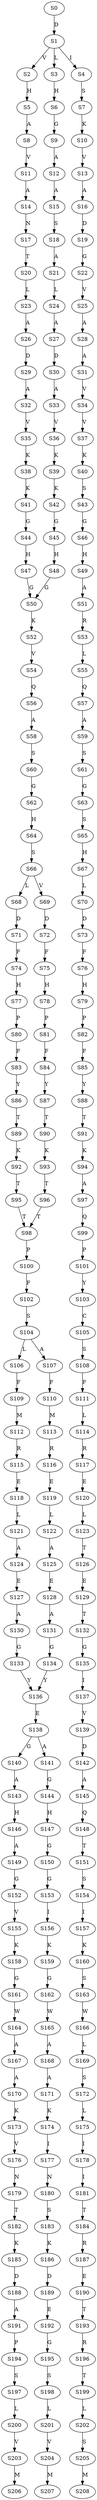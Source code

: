 strict digraph  {
	S0 -> S1 [ label = D ];
	S1 -> S2 [ label = V ];
	S1 -> S3 [ label = L ];
	S1 -> S4 [ label = I ];
	S2 -> S5 [ label = H ];
	S3 -> S6 [ label = H ];
	S4 -> S7 [ label = S ];
	S5 -> S8 [ label = A ];
	S6 -> S9 [ label = G ];
	S7 -> S10 [ label = K ];
	S8 -> S11 [ label = V ];
	S9 -> S12 [ label = A ];
	S10 -> S13 [ label = V ];
	S11 -> S14 [ label = A ];
	S12 -> S15 [ label = A ];
	S13 -> S16 [ label = A ];
	S14 -> S17 [ label = N ];
	S15 -> S18 [ label = S ];
	S16 -> S19 [ label = D ];
	S17 -> S20 [ label = T ];
	S18 -> S21 [ label = A ];
	S19 -> S22 [ label = G ];
	S20 -> S23 [ label = L ];
	S21 -> S24 [ label = L ];
	S22 -> S25 [ label = V ];
	S23 -> S26 [ label = A ];
	S24 -> S27 [ label = A ];
	S25 -> S28 [ label = A ];
	S26 -> S29 [ label = D ];
	S27 -> S30 [ label = D ];
	S28 -> S31 [ label = A ];
	S29 -> S32 [ label = A ];
	S30 -> S33 [ label = A ];
	S31 -> S34 [ label = V ];
	S32 -> S35 [ label = V ];
	S33 -> S36 [ label = V ];
	S34 -> S37 [ label = V ];
	S35 -> S38 [ label = K ];
	S36 -> S39 [ label = K ];
	S37 -> S40 [ label = K ];
	S38 -> S41 [ label = K ];
	S39 -> S42 [ label = K ];
	S40 -> S43 [ label = S ];
	S41 -> S44 [ label = G ];
	S42 -> S45 [ label = G ];
	S43 -> S46 [ label = G ];
	S44 -> S47 [ label = H ];
	S45 -> S48 [ label = H ];
	S46 -> S49 [ label = H ];
	S47 -> S50 [ label = G ];
	S48 -> S50 [ label = G ];
	S49 -> S51 [ label = A ];
	S50 -> S52 [ label = K ];
	S51 -> S53 [ label = R ];
	S52 -> S54 [ label = V ];
	S53 -> S55 [ label = L ];
	S54 -> S56 [ label = Q ];
	S55 -> S57 [ label = Q ];
	S56 -> S58 [ label = A ];
	S57 -> S59 [ label = A ];
	S58 -> S60 [ label = S ];
	S59 -> S61 [ label = S ];
	S60 -> S62 [ label = G ];
	S61 -> S63 [ label = G ];
	S62 -> S64 [ label = H ];
	S63 -> S65 [ label = S ];
	S64 -> S66 [ label = S ];
	S65 -> S67 [ label = H ];
	S66 -> S68 [ label = L ];
	S66 -> S69 [ label = V ];
	S67 -> S70 [ label = L ];
	S68 -> S71 [ label = D ];
	S69 -> S72 [ label = D ];
	S70 -> S73 [ label = D ];
	S71 -> S74 [ label = F ];
	S72 -> S75 [ label = F ];
	S73 -> S76 [ label = F ];
	S74 -> S77 [ label = H ];
	S75 -> S78 [ label = H ];
	S76 -> S79 [ label = H ];
	S77 -> S80 [ label = P ];
	S78 -> S81 [ label = P ];
	S79 -> S82 [ label = P ];
	S80 -> S83 [ label = F ];
	S81 -> S84 [ label = F ];
	S82 -> S85 [ label = F ];
	S83 -> S86 [ label = Y ];
	S84 -> S87 [ label = Y ];
	S85 -> S88 [ label = Y ];
	S86 -> S89 [ label = T ];
	S87 -> S90 [ label = T ];
	S88 -> S91 [ label = T ];
	S89 -> S92 [ label = K ];
	S90 -> S93 [ label = K ];
	S91 -> S94 [ label = K ];
	S92 -> S95 [ label = T ];
	S93 -> S96 [ label = T ];
	S94 -> S97 [ label = A ];
	S95 -> S98 [ label = T ];
	S96 -> S98 [ label = T ];
	S97 -> S99 [ label = Q ];
	S98 -> S100 [ label = P ];
	S99 -> S101 [ label = P ];
	S100 -> S102 [ label = F ];
	S101 -> S103 [ label = Y ];
	S102 -> S104 [ label = S ];
	S103 -> S105 [ label = C ];
	S104 -> S106 [ label = L ];
	S104 -> S107 [ label = A ];
	S105 -> S108 [ label = S ];
	S106 -> S109 [ label = F ];
	S107 -> S110 [ label = F ];
	S108 -> S111 [ label = F ];
	S109 -> S112 [ label = M ];
	S110 -> S113 [ label = M ];
	S111 -> S114 [ label = L ];
	S112 -> S115 [ label = R ];
	S113 -> S116 [ label = R ];
	S114 -> S117 [ label = R ];
	S115 -> S118 [ label = E ];
	S116 -> S119 [ label = E ];
	S117 -> S120 [ label = E ];
	S118 -> S121 [ label = L ];
	S119 -> S122 [ label = L ];
	S120 -> S123 [ label = L ];
	S121 -> S124 [ label = A ];
	S122 -> S125 [ label = A ];
	S123 -> S126 [ label = T ];
	S124 -> S127 [ label = E ];
	S125 -> S128 [ label = E ];
	S126 -> S129 [ label = E ];
	S127 -> S130 [ label = A ];
	S128 -> S131 [ label = A ];
	S129 -> S132 [ label = T ];
	S130 -> S133 [ label = G ];
	S131 -> S134 [ label = G ];
	S132 -> S135 [ label = G ];
	S133 -> S136 [ label = Y ];
	S134 -> S136 [ label = Y ];
	S135 -> S137 [ label = I ];
	S136 -> S138 [ label = E ];
	S137 -> S139 [ label = V ];
	S138 -> S140 [ label = G ];
	S138 -> S141 [ label = A ];
	S139 -> S142 [ label = D ];
	S140 -> S143 [ label = A ];
	S141 -> S144 [ label = G ];
	S142 -> S145 [ label = A ];
	S143 -> S146 [ label = H ];
	S144 -> S147 [ label = H ];
	S145 -> S148 [ label = Q ];
	S146 -> S149 [ label = A ];
	S147 -> S150 [ label = G ];
	S148 -> S151 [ label = T ];
	S149 -> S152 [ label = G ];
	S150 -> S153 [ label = G ];
	S151 -> S154 [ label = S ];
	S152 -> S155 [ label = V ];
	S153 -> S156 [ label = I ];
	S154 -> S157 [ label = I ];
	S155 -> S158 [ label = K ];
	S156 -> S159 [ label = K ];
	S157 -> S160 [ label = K ];
	S158 -> S161 [ label = G ];
	S159 -> S162 [ label = G ];
	S160 -> S163 [ label = S ];
	S161 -> S164 [ label = W ];
	S162 -> S165 [ label = W ];
	S163 -> S166 [ label = W ];
	S164 -> S167 [ label = A ];
	S165 -> S168 [ label = A ];
	S166 -> S169 [ label = L ];
	S167 -> S170 [ label = A ];
	S168 -> S171 [ label = A ];
	S169 -> S172 [ label = S ];
	S170 -> S173 [ label = K ];
	S171 -> S174 [ label = K ];
	S172 -> S175 [ label = L ];
	S173 -> S176 [ label = V ];
	S174 -> S177 [ label = I ];
	S175 -> S178 [ label = I ];
	S176 -> S179 [ label = N ];
	S177 -> S180 [ label = N ];
	S178 -> S181 [ label = I ];
	S179 -> S182 [ label = T ];
	S180 -> S183 [ label = S ];
	S181 -> S184 [ label = T ];
	S182 -> S185 [ label = K ];
	S183 -> S186 [ label = K ];
	S184 -> S187 [ label = R ];
	S185 -> S188 [ label = D ];
	S186 -> S189 [ label = D ];
	S187 -> S190 [ label = E ];
	S188 -> S191 [ label = A ];
	S189 -> S192 [ label = E ];
	S190 -> S193 [ label = T ];
	S191 -> S194 [ label = P ];
	S192 -> S195 [ label = G ];
	S193 -> S196 [ label = R ];
	S194 -> S197 [ label = S ];
	S195 -> S198 [ label = S ];
	S196 -> S199 [ label = T ];
	S197 -> S200 [ label = L ];
	S198 -> S201 [ label = L ];
	S199 -> S202 [ label = L ];
	S200 -> S203 [ label = V ];
	S201 -> S204 [ label = V ];
	S202 -> S205 [ label = S ];
	S203 -> S206 [ label = M ];
	S204 -> S207 [ label = M ];
	S205 -> S208 [ label = M ];
}
